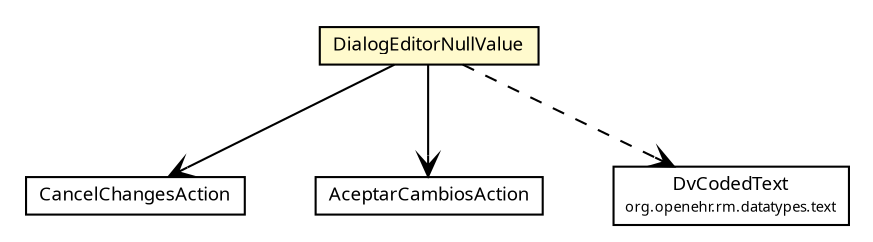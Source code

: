 #!/usr/local/bin/dot
#
# Class diagram 
# Generated by UMLGraph version R5_6 (http://www.umlgraph.org/)
#

digraph G {
	edge [fontname="Trebuchet MS",fontsize=10,labelfontname="Trebuchet MS",labelfontsize=10];
	node [fontname="Trebuchet MS",fontsize=10,shape=plaintext];
	nodesep=0.25;
	ranksep=0.5;
	// se.cambio.cds.openehr.view.dialogs.DialogEditorNullValue
	c148573 [label=<<table title="se.cambio.cds.openehr.view.dialogs.DialogEditorNullValue" border="0" cellborder="1" cellspacing="0" cellpadding="2" port="p" bgcolor="lemonChiffon" href="./DialogEditorNullValue.html">
		<tr><td><table border="0" cellspacing="0" cellpadding="1">
<tr><td align="center" balign="center"><font face="Trebuchet MS"> DialogEditorNullValue </font></td></tr>
		</table></td></tr>
		</table>>, URL="./DialogEditorNullValue.html", fontname="Trebuchet MS", fontcolor="black", fontsize=9.0];
	// se.cambio.cds.openehr.view.dialogs.DialogEditorNullValue.CancelChangesAction
	c148574 [label=<<table title="se.cambio.cds.openehr.view.dialogs.DialogEditorNullValue.CancelChangesAction" border="0" cellborder="1" cellspacing="0" cellpadding="2" port="p" href="./DialogEditorNullValue.CancelChangesAction.html">
		<tr><td><table border="0" cellspacing="0" cellpadding="1">
<tr><td align="center" balign="center"><font face="Trebuchet MS"> CancelChangesAction </font></td></tr>
		</table></td></tr>
		</table>>, URL="./DialogEditorNullValue.CancelChangesAction.html", fontname="Trebuchet MS", fontcolor="black", fontsize=9.0];
	// se.cambio.cds.openehr.view.dialogs.DialogEditorNullValue.AceptarCambiosAction
	c148575 [label=<<table title="se.cambio.cds.openehr.view.dialogs.DialogEditorNullValue.AceptarCambiosAction" border="0" cellborder="1" cellspacing="0" cellpadding="2" port="p" href="./DialogEditorNullValue.AceptarCambiosAction.html">
		<tr><td><table border="0" cellspacing="0" cellpadding="1">
<tr><td align="center" balign="center"><font face="Trebuchet MS"> AceptarCambiosAction </font></td></tr>
		</table></td></tr>
		</table>>, URL="./DialogEditorNullValue.AceptarCambiosAction.html", fontname="Trebuchet MS", fontcolor="black", fontsize=9.0];
	// se.cambio.cds.openehr.view.dialogs.DialogEditorNullValue NAVASSOC se.cambio.cds.openehr.view.dialogs.DialogEditorNullValue.AceptarCambiosAction
	c148573:p -> c148575:p [taillabel="", label="", headlabel="", fontname="Trebuchet MS", fontcolor="black", fontsize=10.0, color="black", arrowhead=open];
	// se.cambio.cds.openehr.view.dialogs.DialogEditorNullValue NAVASSOC se.cambio.cds.openehr.view.dialogs.DialogEditorNullValue.CancelChangesAction
	c148573:p -> c148574:p [taillabel="", label="", headlabel="", fontname="Trebuchet MS", fontcolor="black", fontsize=10.0, color="black", arrowhead=open];
	// se.cambio.cds.openehr.view.dialogs.DialogEditorNullValue DEPEND org.openehr.rm.datatypes.text.DvCodedText
	c148573:p -> c148763:p [taillabel="", label="", headlabel="", fontname="Trebuchet MS", fontcolor="black", fontsize=10.0, color="black", arrowhead=open, style=dashed];
	// org.openehr.rm.datatypes.text.DvCodedText
	c148763 [label=<<table title="org.openehr.rm.datatypes.text.DvCodedText" border="0" cellborder="1" cellspacing="0" cellpadding="2" port="p" href="http://java.sun.com/j2se/1.4.2/docs/api/org/openehr/rm/datatypes/text/DvCodedText.html">
		<tr><td><table border="0" cellspacing="0" cellpadding="1">
<tr><td align="center" balign="center"><font face="Trebuchet MS"> DvCodedText </font></td></tr>
<tr><td align="center" balign="center"><font face="Trebuchet MS" point-size="7.0"> org.openehr.rm.datatypes.text </font></td></tr>
		</table></td></tr>
		</table>>, URL="http://java.sun.com/j2se/1.4.2/docs/api/org/openehr/rm/datatypes/text/DvCodedText.html", fontname="Trebuchet MS", fontcolor="black", fontsize=9.0];
}

